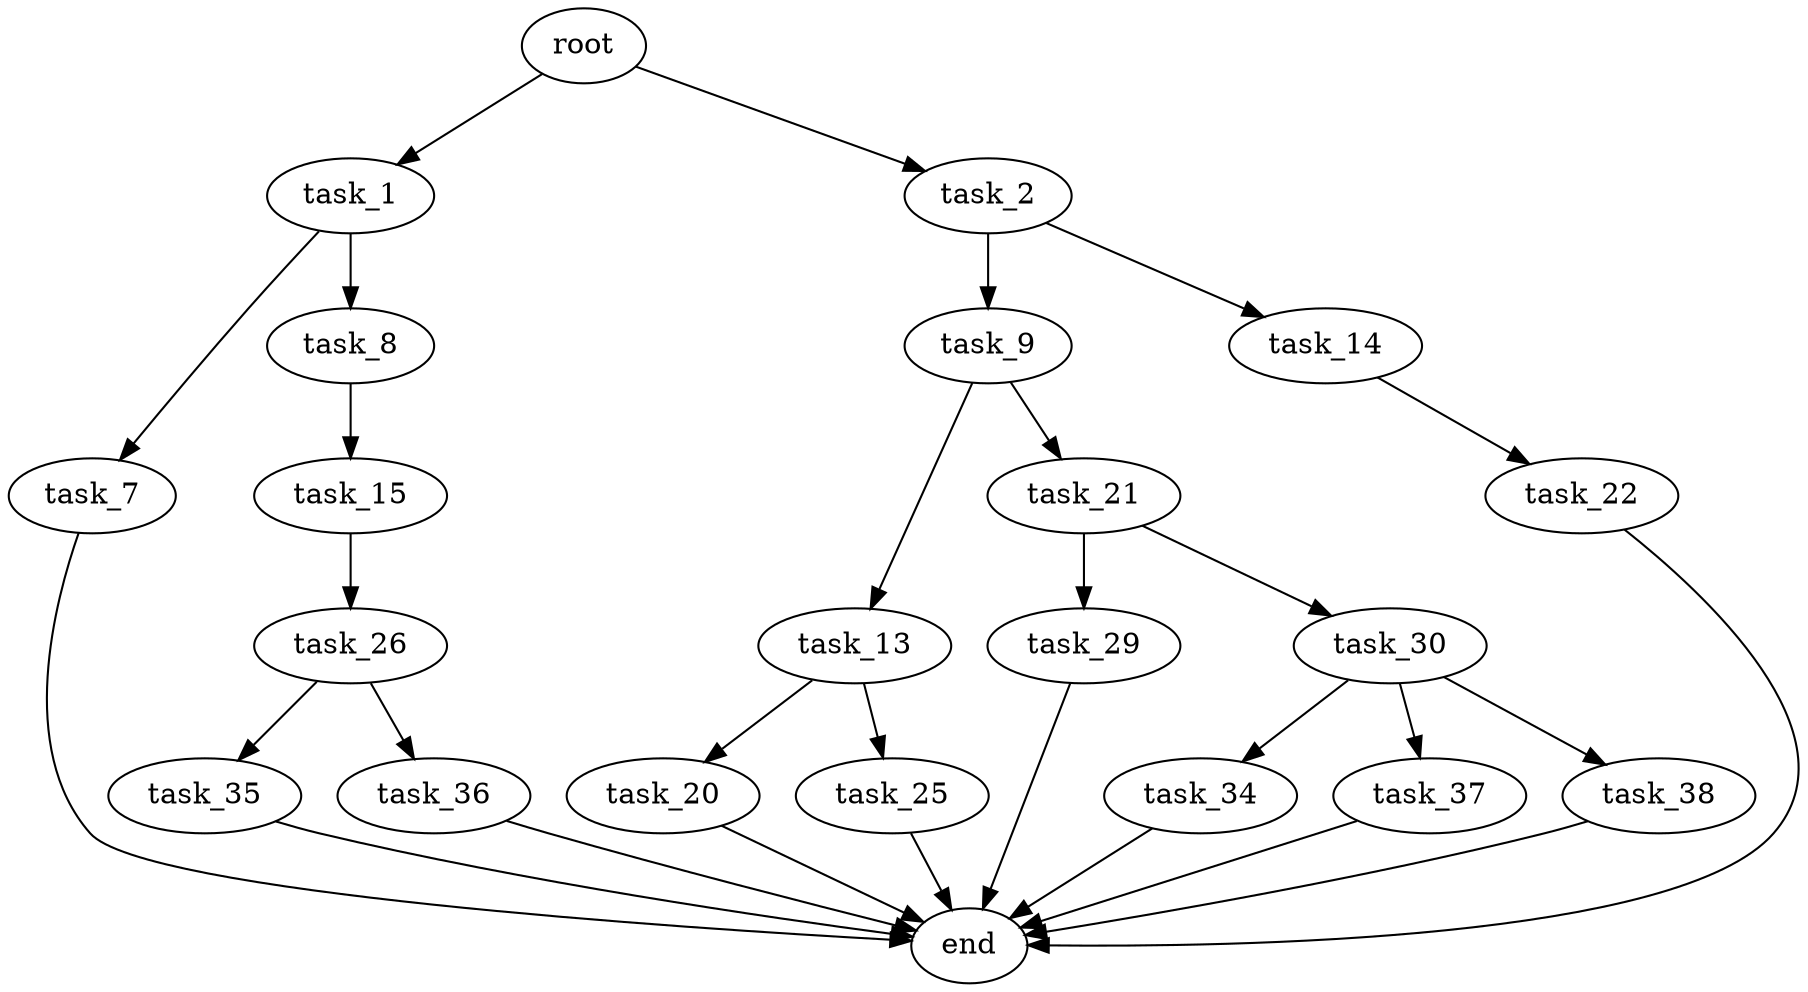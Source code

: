 digraph G {
  root [size="0.000000"];
  task_1 [size="24250712184.000000"];
  task_2 [size="68719476736.000000"];
  task_7 [size="55662236220.000000"];
  task_8 [size="8589934592.000000"];
  task_9 [size="1073741824000.000000"];
  task_14 [size="1073741824000.000000"];
  end [size="0.000000"];
  task_15 [size="35074340279.000000"];
  task_13 [size="362806513282.000000"];
  task_21 [size="152326929768.000000"];
  task_20 [size="13304383716.000000"];
  task_25 [size="31890758726.000000"];
  task_22 [size="133674606600.000000"];
  task_26 [size="212052136031.000000"];
  task_29 [size="519619809376.000000"];
  task_30 [size="29745428183.000000"];
  task_35 [size="21883693879.000000"];
  task_36 [size="20537937252.000000"];
  task_34 [size="407176610308.000000"];
  task_37 [size="919386380.000000"];
  task_38 [size="40675742825.000000"];

  root -> task_1 [size="1.000000"];
  root -> task_2 [size="1.000000"];
  task_1 -> task_7 [size="33554432.000000"];
  task_1 -> task_8 [size="33554432.000000"];
  task_2 -> task_9 [size="134217728.000000"];
  task_2 -> task_14 [size="134217728.000000"];
  task_7 -> end [size="1.000000"];
  task_8 -> task_15 [size="33554432.000000"];
  task_9 -> task_13 [size="838860800.000000"];
  task_9 -> task_21 [size="838860800.000000"];
  task_14 -> task_22 [size="838860800.000000"];
  task_15 -> task_26 [size="679477248.000000"];
  task_13 -> task_20 [size="838860800.000000"];
  task_13 -> task_25 [size="838860800.000000"];
  task_21 -> task_29 [size="536870912.000000"];
  task_21 -> task_30 [size="536870912.000000"];
  task_20 -> end [size="1.000000"];
  task_25 -> end [size="1.000000"];
  task_22 -> end [size="1.000000"];
  task_26 -> task_35 [size="301989888.000000"];
  task_26 -> task_36 [size="301989888.000000"];
  task_29 -> end [size="1.000000"];
  task_30 -> task_34 [size="679477248.000000"];
  task_30 -> task_37 [size="679477248.000000"];
  task_30 -> task_38 [size="679477248.000000"];
  task_35 -> end [size="1.000000"];
  task_36 -> end [size="1.000000"];
  task_34 -> end [size="1.000000"];
  task_37 -> end [size="1.000000"];
  task_38 -> end [size="1.000000"];
}
